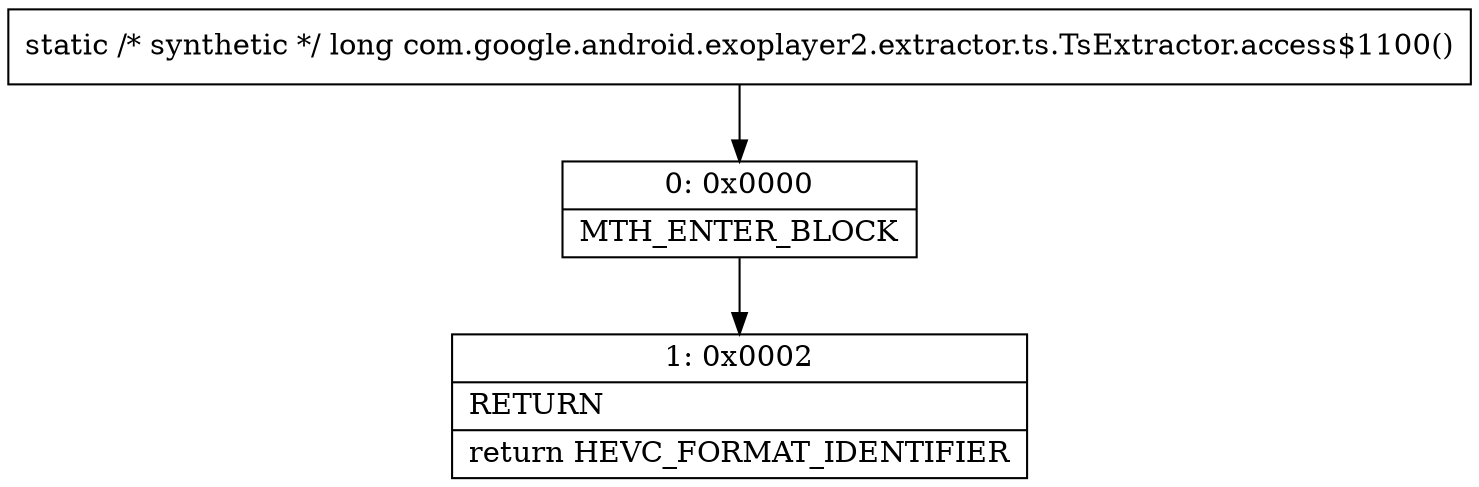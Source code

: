 digraph "CFG forcom.google.android.exoplayer2.extractor.ts.TsExtractor.access$1100()J" {
Node_0 [shape=record,label="{0\:\ 0x0000|MTH_ENTER_BLOCK\l}"];
Node_1 [shape=record,label="{1\:\ 0x0002|RETURN\l|return HEVC_FORMAT_IDENTIFIER\l}"];
MethodNode[shape=record,label="{static \/* synthetic *\/ long com.google.android.exoplayer2.extractor.ts.TsExtractor.access$1100() }"];
MethodNode -> Node_0;
Node_0 -> Node_1;
}

